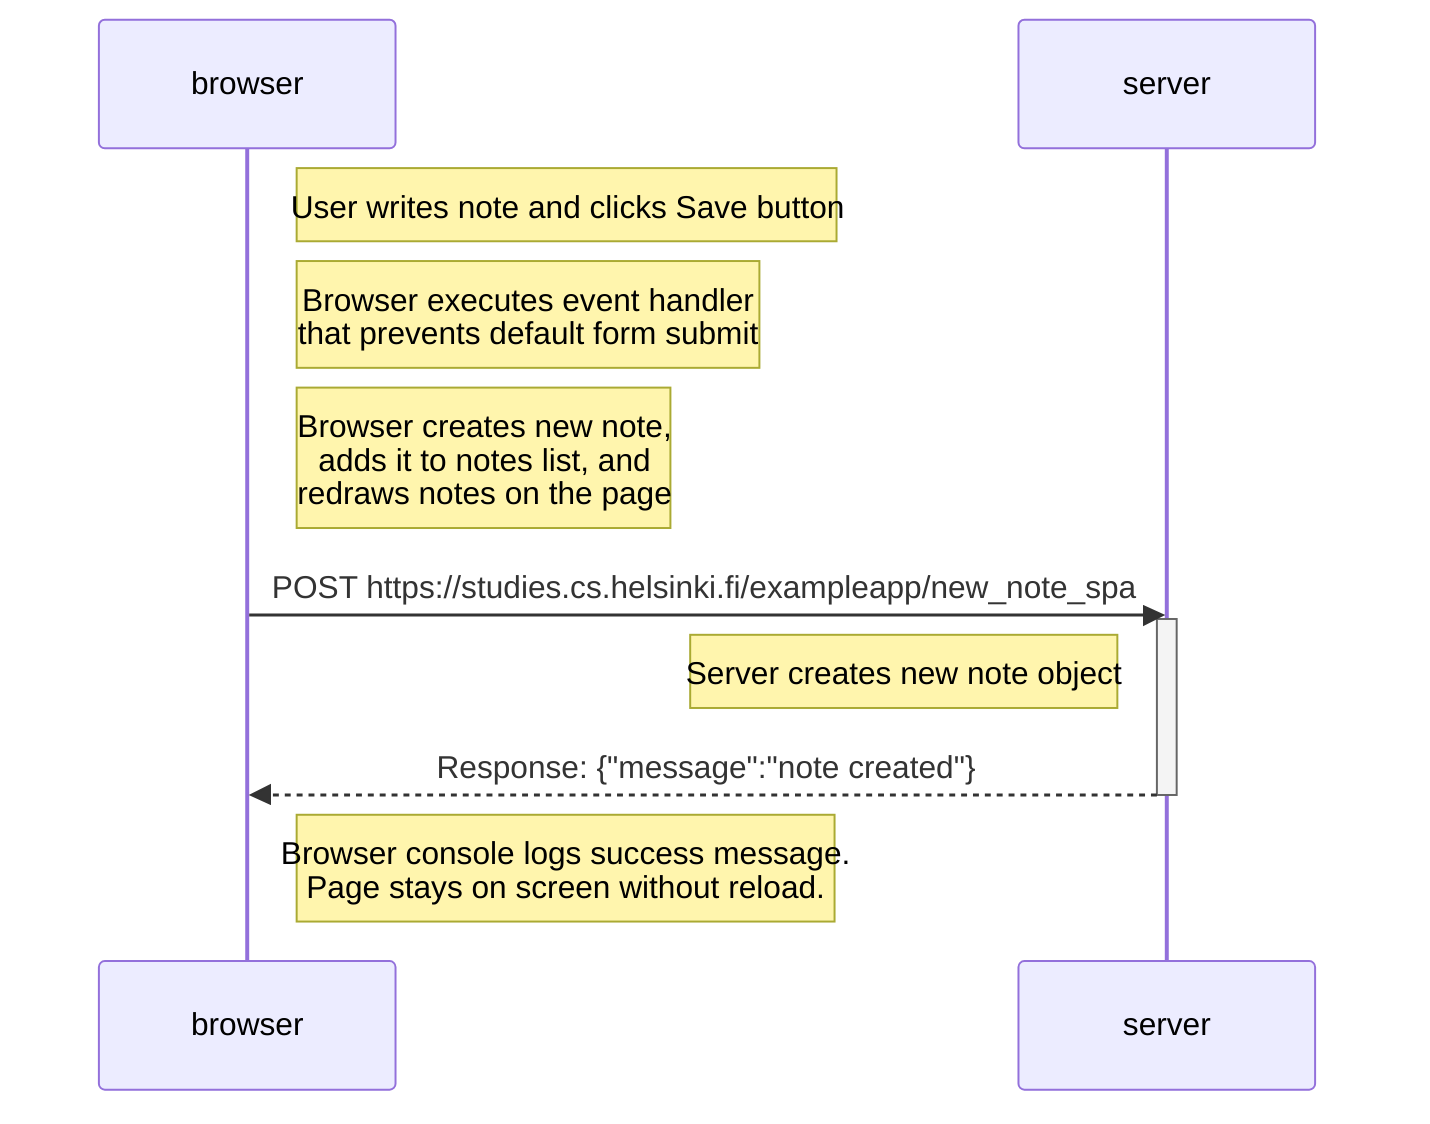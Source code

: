 sequenceDiagram
    participant browser
    participant server

    Note right of browser: User writes note and clicks Save button
    Note right of browser: Browser executes event handler<br/>that prevents default form submit
    Note right of browser: Browser creates new note,<br/>adds it to notes list, and<br/>redraws notes on the page
    
    browser->>server: POST https://studies.cs.helsinki.fi/exampleapp/new_note_spa
    activate server
    Note left of server: Server creates new note object
    server-->>browser: Response: {"message":"note created"}
    deactivate server
    
    Note right of browser: Browser console logs success message.<br/>Page stays on screen without reload.